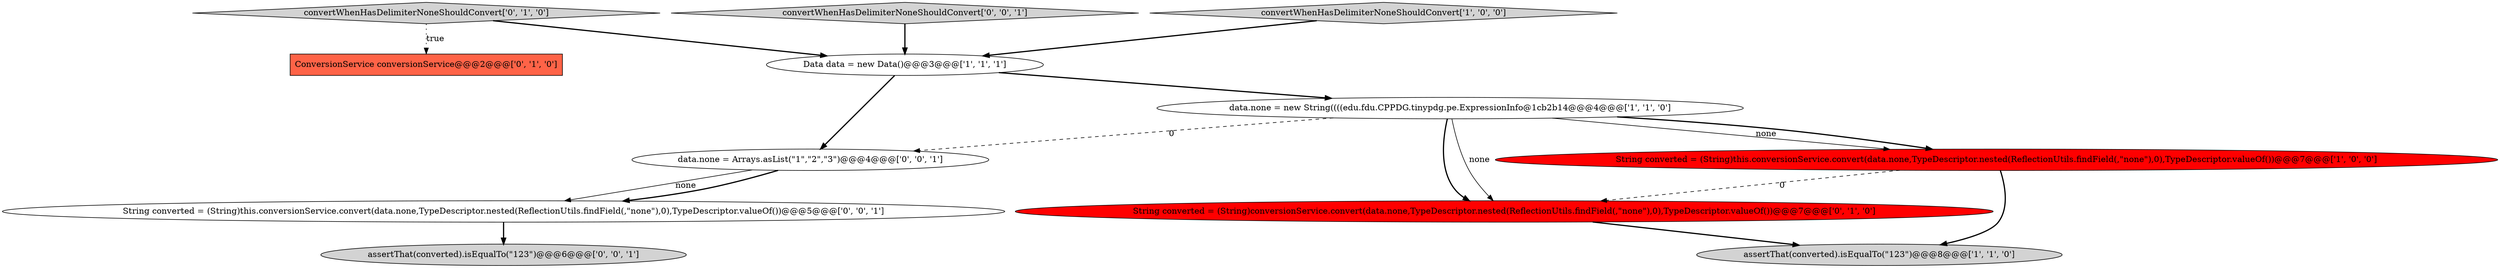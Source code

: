 digraph {
8 [style = filled, label = "data.none = Arrays.asList(\"1\",\"2\",\"3\")@@@4@@@['0', '0', '1']", fillcolor = white, shape = ellipse image = "AAA0AAABBB3BBB"];
5 [style = filled, label = "convertWhenHasDelimiterNoneShouldConvert['0', '1', '0']", fillcolor = lightgray, shape = diamond image = "AAA0AAABBB2BBB"];
6 [style = filled, label = "String converted = (String)conversionService.convert(data.none,TypeDescriptor.nested(ReflectionUtils.findField(,\"none\"),0),TypeDescriptor.valueOf())@@@7@@@['0', '1', '0']", fillcolor = red, shape = ellipse image = "AAA1AAABBB2BBB"];
2 [style = filled, label = "String converted = (String)this.conversionService.convert(data.none,TypeDescriptor.nested(ReflectionUtils.findField(,\"none\"),0),TypeDescriptor.valueOf())@@@7@@@['1', '0', '0']", fillcolor = red, shape = ellipse image = "AAA1AAABBB1BBB"];
7 [style = filled, label = "ConversionService conversionService@@@2@@@['0', '1', '0']", fillcolor = tomato, shape = box image = "AAA1AAABBB2BBB"];
11 [style = filled, label = "assertThat(converted).isEqualTo(\"123\")@@@6@@@['0', '0', '1']", fillcolor = lightgray, shape = ellipse image = "AAA0AAABBB3BBB"];
1 [style = filled, label = "data.none = new String((((edu.fdu.CPPDG.tinypdg.pe.ExpressionInfo@1cb2b14@@@4@@@['1', '1', '0']", fillcolor = white, shape = ellipse image = "AAA0AAABBB1BBB"];
9 [style = filled, label = "convertWhenHasDelimiterNoneShouldConvert['0', '0', '1']", fillcolor = lightgray, shape = diamond image = "AAA0AAABBB3BBB"];
3 [style = filled, label = "assertThat(converted).isEqualTo(\"123\")@@@8@@@['1', '1', '0']", fillcolor = lightgray, shape = ellipse image = "AAA0AAABBB1BBB"];
4 [style = filled, label = "convertWhenHasDelimiterNoneShouldConvert['1', '0', '0']", fillcolor = lightgray, shape = diamond image = "AAA0AAABBB1BBB"];
0 [style = filled, label = "Data data = new Data()@@@3@@@['1', '1', '1']", fillcolor = white, shape = ellipse image = "AAA0AAABBB1BBB"];
10 [style = filled, label = "String converted = (String)this.conversionService.convert(data.none,TypeDescriptor.nested(ReflectionUtils.findField(,\"none\"),0),TypeDescriptor.valueOf())@@@5@@@['0', '0', '1']", fillcolor = white, shape = ellipse image = "AAA0AAABBB3BBB"];
8->10 [style = solid, label="none"];
6->3 [style = bold, label=""];
8->10 [style = bold, label=""];
1->2 [style = solid, label="none"];
1->8 [style = dashed, label="0"];
1->2 [style = bold, label=""];
1->6 [style = bold, label=""];
9->0 [style = bold, label=""];
5->0 [style = bold, label=""];
5->7 [style = dotted, label="true"];
0->1 [style = bold, label=""];
1->6 [style = solid, label="none"];
2->3 [style = bold, label=""];
4->0 [style = bold, label=""];
0->8 [style = bold, label=""];
10->11 [style = bold, label=""];
2->6 [style = dashed, label="0"];
}
